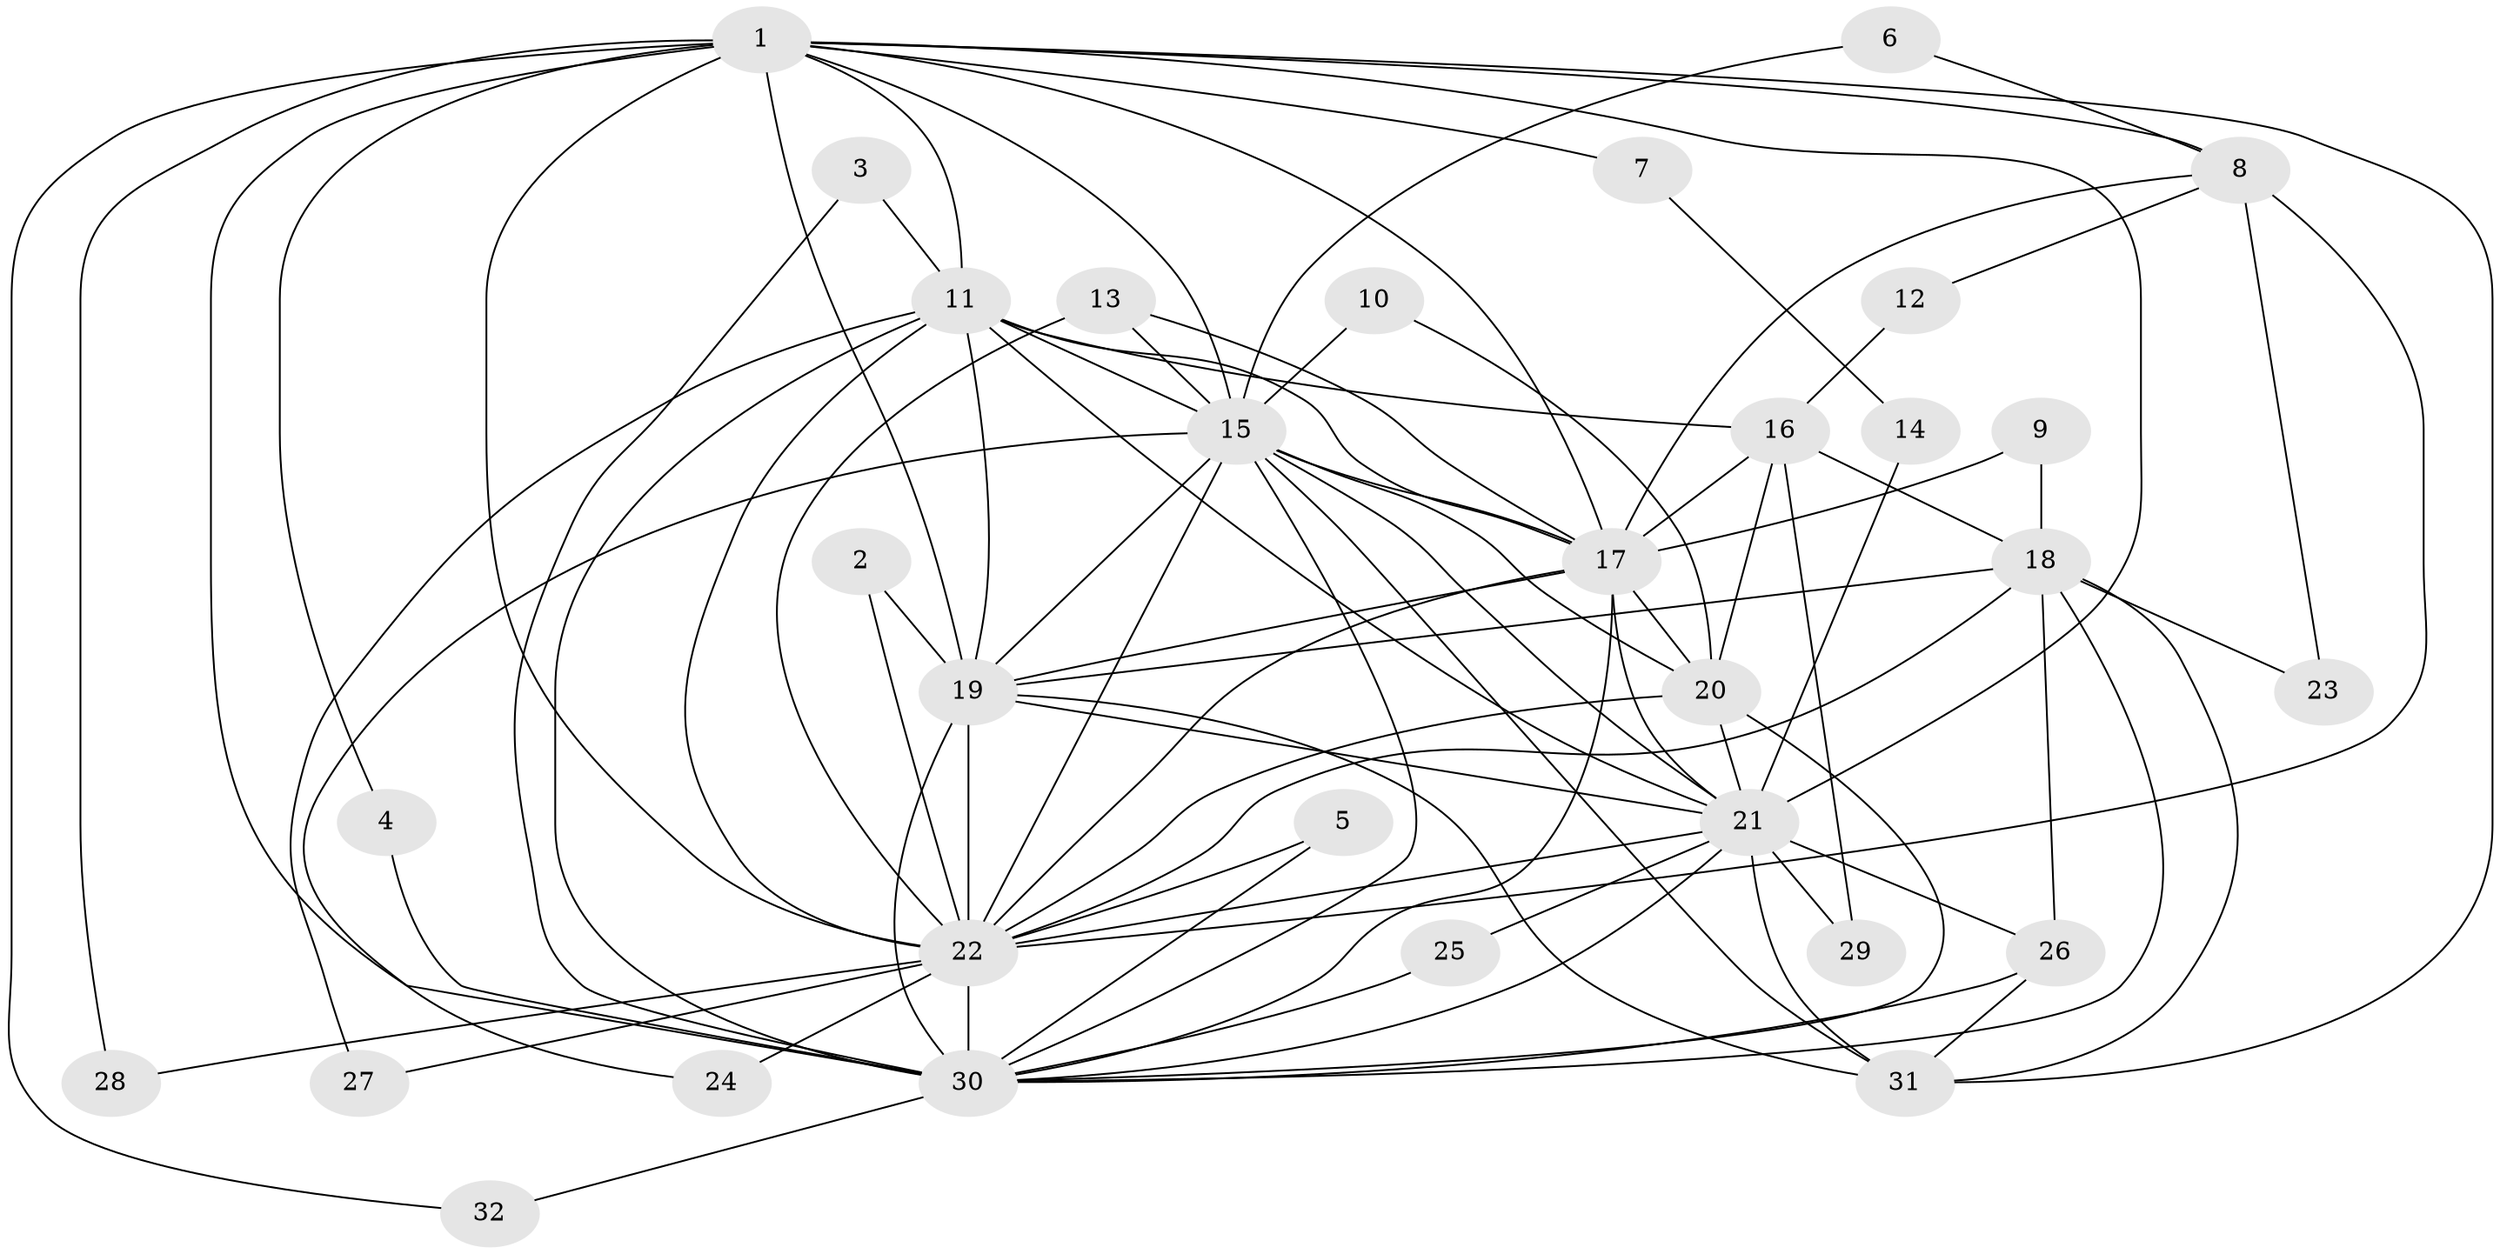 // original degree distribution, {15: 0.03125, 12: 0.015625, 14: 0.03125, 17: 0.015625, 16: 0.015625, 19: 0.03125, 18: 0.015625, 3: 0.140625, 6: 0.046875, 2: 0.5625, 4: 0.046875, 8: 0.015625, 5: 0.03125}
// Generated by graph-tools (version 1.1) at 2025/25/03/09/25 03:25:52]
// undirected, 32 vertices, 88 edges
graph export_dot {
graph [start="1"]
  node [color=gray90,style=filled];
  1;
  2;
  3;
  4;
  5;
  6;
  7;
  8;
  9;
  10;
  11;
  12;
  13;
  14;
  15;
  16;
  17;
  18;
  19;
  20;
  21;
  22;
  23;
  24;
  25;
  26;
  27;
  28;
  29;
  30;
  31;
  32;
  1 -- 4 [weight=1.0];
  1 -- 7 [weight=1.0];
  1 -- 8 [weight=1.0];
  1 -- 11 [weight=2.0];
  1 -- 15 [weight=2.0];
  1 -- 17 [weight=2.0];
  1 -- 19 [weight=2.0];
  1 -- 21 [weight=2.0];
  1 -- 22 [weight=5.0];
  1 -- 28 [weight=2.0];
  1 -- 30 [weight=2.0];
  1 -- 31 [weight=1.0];
  1 -- 32 [weight=1.0];
  2 -- 19 [weight=1.0];
  2 -- 22 [weight=1.0];
  3 -- 11 [weight=1.0];
  3 -- 30 [weight=1.0];
  4 -- 30 [weight=1.0];
  5 -- 22 [weight=1.0];
  5 -- 30 [weight=1.0];
  6 -- 8 [weight=1.0];
  6 -- 15 [weight=1.0];
  7 -- 14 [weight=1.0];
  8 -- 12 [weight=1.0];
  8 -- 17 [weight=1.0];
  8 -- 22 [weight=1.0];
  8 -- 23 [weight=1.0];
  9 -- 17 [weight=1.0];
  9 -- 18 [weight=1.0];
  10 -- 15 [weight=1.0];
  10 -- 20 [weight=1.0];
  11 -- 15 [weight=1.0];
  11 -- 16 [weight=1.0];
  11 -- 17 [weight=2.0];
  11 -- 19 [weight=1.0];
  11 -- 21 [weight=1.0];
  11 -- 22 [weight=3.0];
  11 -- 27 [weight=1.0];
  11 -- 30 [weight=1.0];
  12 -- 16 [weight=1.0];
  13 -- 15 [weight=1.0];
  13 -- 17 [weight=1.0];
  13 -- 22 [weight=1.0];
  14 -- 21 [weight=1.0];
  15 -- 17 [weight=2.0];
  15 -- 19 [weight=2.0];
  15 -- 20 [weight=1.0];
  15 -- 21 [weight=1.0];
  15 -- 22 [weight=2.0];
  15 -- 24 [weight=1.0];
  15 -- 30 [weight=1.0];
  15 -- 31 [weight=1.0];
  16 -- 17 [weight=1.0];
  16 -- 18 [weight=1.0];
  16 -- 20 [weight=2.0];
  16 -- 29 [weight=2.0];
  17 -- 19 [weight=1.0];
  17 -- 20 [weight=1.0];
  17 -- 21 [weight=1.0];
  17 -- 22 [weight=2.0];
  17 -- 30 [weight=1.0];
  18 -- 19 [weight=1.0];
  18 -- 22 [weight=1.0];
  18 -- 23 [weight=1.0];
  18 -- 26 [weight=1.0];
  18 -- 30 [weight=2.0];
  18 -- 31 [weight=1.0];
  19 -- 21 [weight=2.0];
  19 -- 22 [weight=3.0];
  19 -- 30 [weight=1.0];
  19 -- 31 [weight=1.0];
  20 -- 21 [weight=2.0];
  20 -- 22 [weight=1.0];
  20 -- 30 [weight=1.0];
  21 -- 22 [weight=2.0];
  21 -- 25 [weight=1.0];
  21 -- 26 [weight=1.0];
  21 -- 29 [weight=1.0];
  21 -- 30 [weight=1.0];
  21 -- 31 [weight=1.0];
  22 -- 24 [weight=1.0];
  22 -- 27 [weight=1.0];
  22 -- 28 [weight=1.0];
  22 -- 30 [weight=4.0];
  25 -- 30 [weight=1.0];
  26 -- 30 [weight=1.0];
  26 -- 31 [weight=1.0];
  30 -- 32 [weight=1.0];
}
